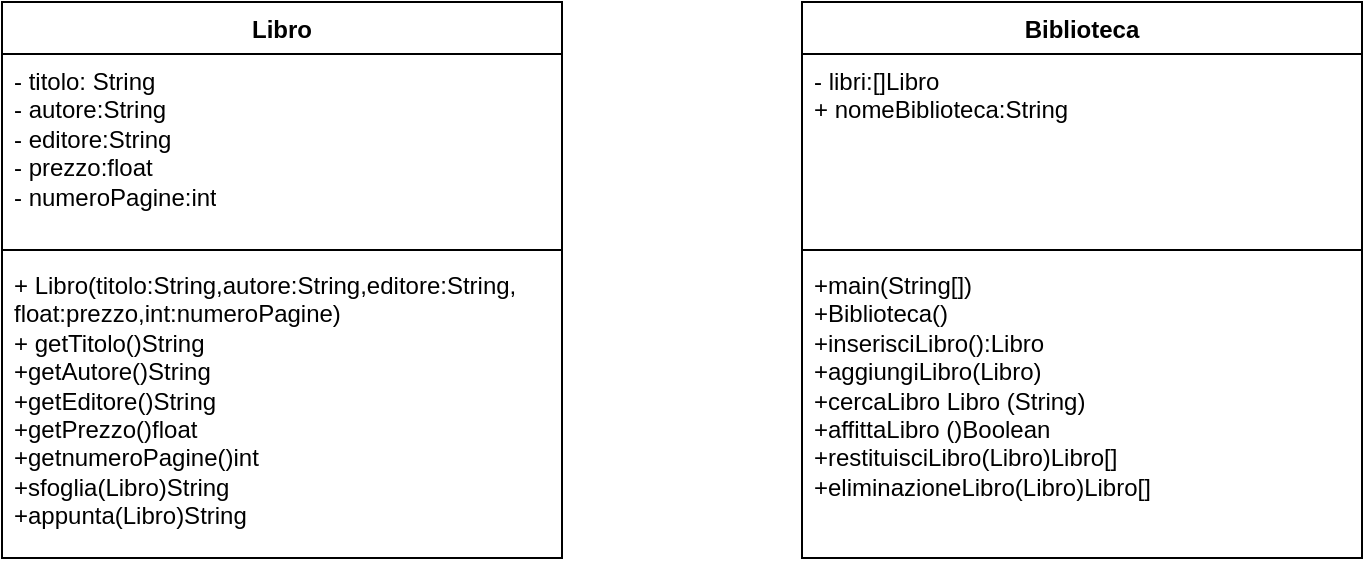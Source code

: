 <mxfile version="21.2.3" type="google">
  <diagram name="Pagina-1" id="xi6DCA7nQuGbKydnW-zz">
    <mxGraphModel grid="1" page="1" gridSize="10" guides="1" tooltips="1" connect="1" arrows="1" fold="1" pageScale="1" pageWidth="827" pageHeight="1169" math="0" shadow="0">
      <root>
        <mxCell id="0" />
        <mxCell id="1" parent="0" />
        <mxCell id="EhR4UH_OuhrcJM4nj_Nr-1" value="Libro" style="swimlane;fontStyle=1;align=center;verticalAlign=top;childLayout=stackLayout;horizontal=1;startSize=26;horizontalStack=0;resizeParent=1;resizeParentMax=0;resizeLast=0;collapsible=1;marginBottom=0;whiteSpace=wrap;html=1;" vertex="1" parent="1">
          <mxGeometry x="40" y="40" width="280" height="278" as="geometry" />
        </mxCell>
        <mxCell id="EhR4UH_OuhrcJM4nj_Nr-2" value="&lt;div&gt;- titolo: String&lt;/div&gt;&lt;div&gt;- autore:String&lt;/div&gt;&lt;div&gt;- editore:String&lt;/div&gt;&lt;div&gt;- prezzo:float&lt;/div&gt;&lt;div&gt;- numeroPagine:int&lt;br&gt;&lt;/div&gt;" style="text;strokeColor=none;fillColor=none;align=left;verticalAlign=top;spacingLeft=4;spacingRight=4;overflow=hidden;rotatable=0;points=[[0,0.5],[1,0.5]];portConstraint=eastwest;whiteSpace=wrap;html=1;" vertex="1" parent="EhR4UH_OuhrcJM4nj_Nr-1">
          <mxGeometry y="26" width="280" height="94" as="geometry" />
        </mxCell>
        <mxCell id="EhR4UH_OuhrcJM4nj_Nr-3" value="" style="line;strokeWidth=1;fillColor=none;align=left;verticalAlign=middle;spacingTop=-1;spacingLeft=3;spacingRight=3;rotatable=0;labelPosition=right;points=[];portConstraint=eastwest;strokeColor=inherit;" vertex="1" parent="EhR4UH_OuhrcJM4nj_Nr-1">
          <mxGeometry y="120" width="280" height="8" as="geometry" />
        </mxCell>
        <mxCell id="EhR4UH_OuhrcJM4nj_Nr-4" value="&lt;div&gt;+ Libro(titolo:String,autore:String,editore:String,&lt;/div&gt;&lt;div&gt;float:prezzo,int:numeroPagine)&lt;/div&gt;&lt;div&gt;+ getTitolo()String&lt;/div&gt;&lt;div&gt;+getAutore()String&lt;/div&gt;&lt;div&gt;+getEditore()String&lt;/div&gt;&lt;div&gt;+getPrezzo()float&lt;/div&gt;&lt;div&gt;+getnumeroPagine()int&lt;/div&gt;&lt;div&gt;+sfoglia(Libro)String&lt;/div&gt;&lt;div&gt;+appunta(Libro)String&lt;br&gt; &lt;/div&gt;" style="text;strokeColor=none;fillColor=none;align=left;verticalAlign=top;spacingLeft=4;spacingRight=4;overflow=hidden;rotatable=0;points=[[0,0.5],[1,0.5]];portConstraint=eastwest;whiteSpace=wrap;html=1;" vertex="1" parent="EhR4UH_OuhrcJM4nj_Nr-1">
          <mxGeometry y="128" width="280" height="150" as="geometry" />
        </mxCell>
        <mxCell id="EhR4UH_OuhrcJM4nj_Nr-16" value="Biblioteca" style="swimlane;fontStyle=1;align=center;verticalAlign=top;childLayout=stackLayout;horizontal=1;startSize=26;horizontalStack=0;resizeParent=1;resizeParentMax=0;resizeLast=0;collapsible=1;marginBottom=0;whiteSpace=wrap;html=1;" vertex="1" parent="1">
          <mxGeometry x="440" y="40" width="280" height="278" as="geometry" />
        </mxCell>
        <mxCell id="EhR4UH_OuhrcJM4nj_Nr-17" value="&lt;div&gt;- libri:[]Libro&lt;/div&gt;&lt;div&gt;+ nomeBiblioteca:String&lt;/div&gt;" style="text;strokeColor=none;fillColor=none;align=left;verticalAlign=top;spacingLeft=4;spacingRight=4;overflow=hidden;rotatable=0;points=[[0,0.5],[1,0.5]];portConstraint=eastwest;whiteSpace=wrap;html=1;" vertex="1" parent="EhR4UH_OuhrcJM4nj_Nr-16">
          <mxGeometry y="26" width="280" height="94" as="geometry" />
        </mxCell>
        <mxCell id="EhR4UH_OuhrcJM4nj_Nr-18" value="" style="line;strokeWidth=1;fillColor=none;align=left;verticalAlign=middle;spacingTop=-1;spacingLeft=3;spacingRight=3;rotatable=0;labelPosition=right;points=[];portConstraint=eastwest;strokeColor=inherit;" vertex="1" parent="EhR4UH_OuhrcJM4nj_Nr-16">
          <mxGeometry y="120" width="280" height="8" as="geometry" />
        </mxCell>
        <mxCell id="EhR4UH_OuhrcJM4nj_Nr-19" value="&lt;div&gt;+main(String[])&lt;br&gt;&lt;/div&gt;&lt;div&gt;+Biblioteca()&lt;/div&gt;&lt;div&gt;+inserisciLibro():Libro&lt;br&gt;&lt;/div&gt;&lt;div&gt;+aggiungiLibro(Libro)&lt;/div&gt;&lt;div&gt;+cercaLibro Libro (String)&lt;/div&gt;&lt;div&gt;+affittaLibro ()Boolean&lt;/div&gt;&lt;div&gt;+restituisciLibro(Libro)Libro[]&lt;/div&gt;&lt;div&gt;+eliminazioneLibro(Libro)Libro[]&lt;/div&gt;&lt;div&gt;&lt;br&gt;&lt;/div&gt;&lt;div&gt;&lt;br&gt;&lt;/div&gt;&lt;div&gt;&lt;br&gt;&lt;/div&gt;" style="text;strokeColor=none;fillColor=none;align=left;verticalAlign=top;spacingLeft=4;spacingRight=4;overflow=hidden;rotatable=0;points=[[0,0.5],[1,0.5]];portConstraint=eastwest;whiteSpace=wrap;html=1;" vertex="1" parent="EhR4UH_OuhrcJM4nj_Nr-16">
          <mxGeometry y="128" width="280" height="150" as="geometry" />
        </mxCell>
      </root>
    </mxGraphModel>
  </diagram>
</mxfile>
